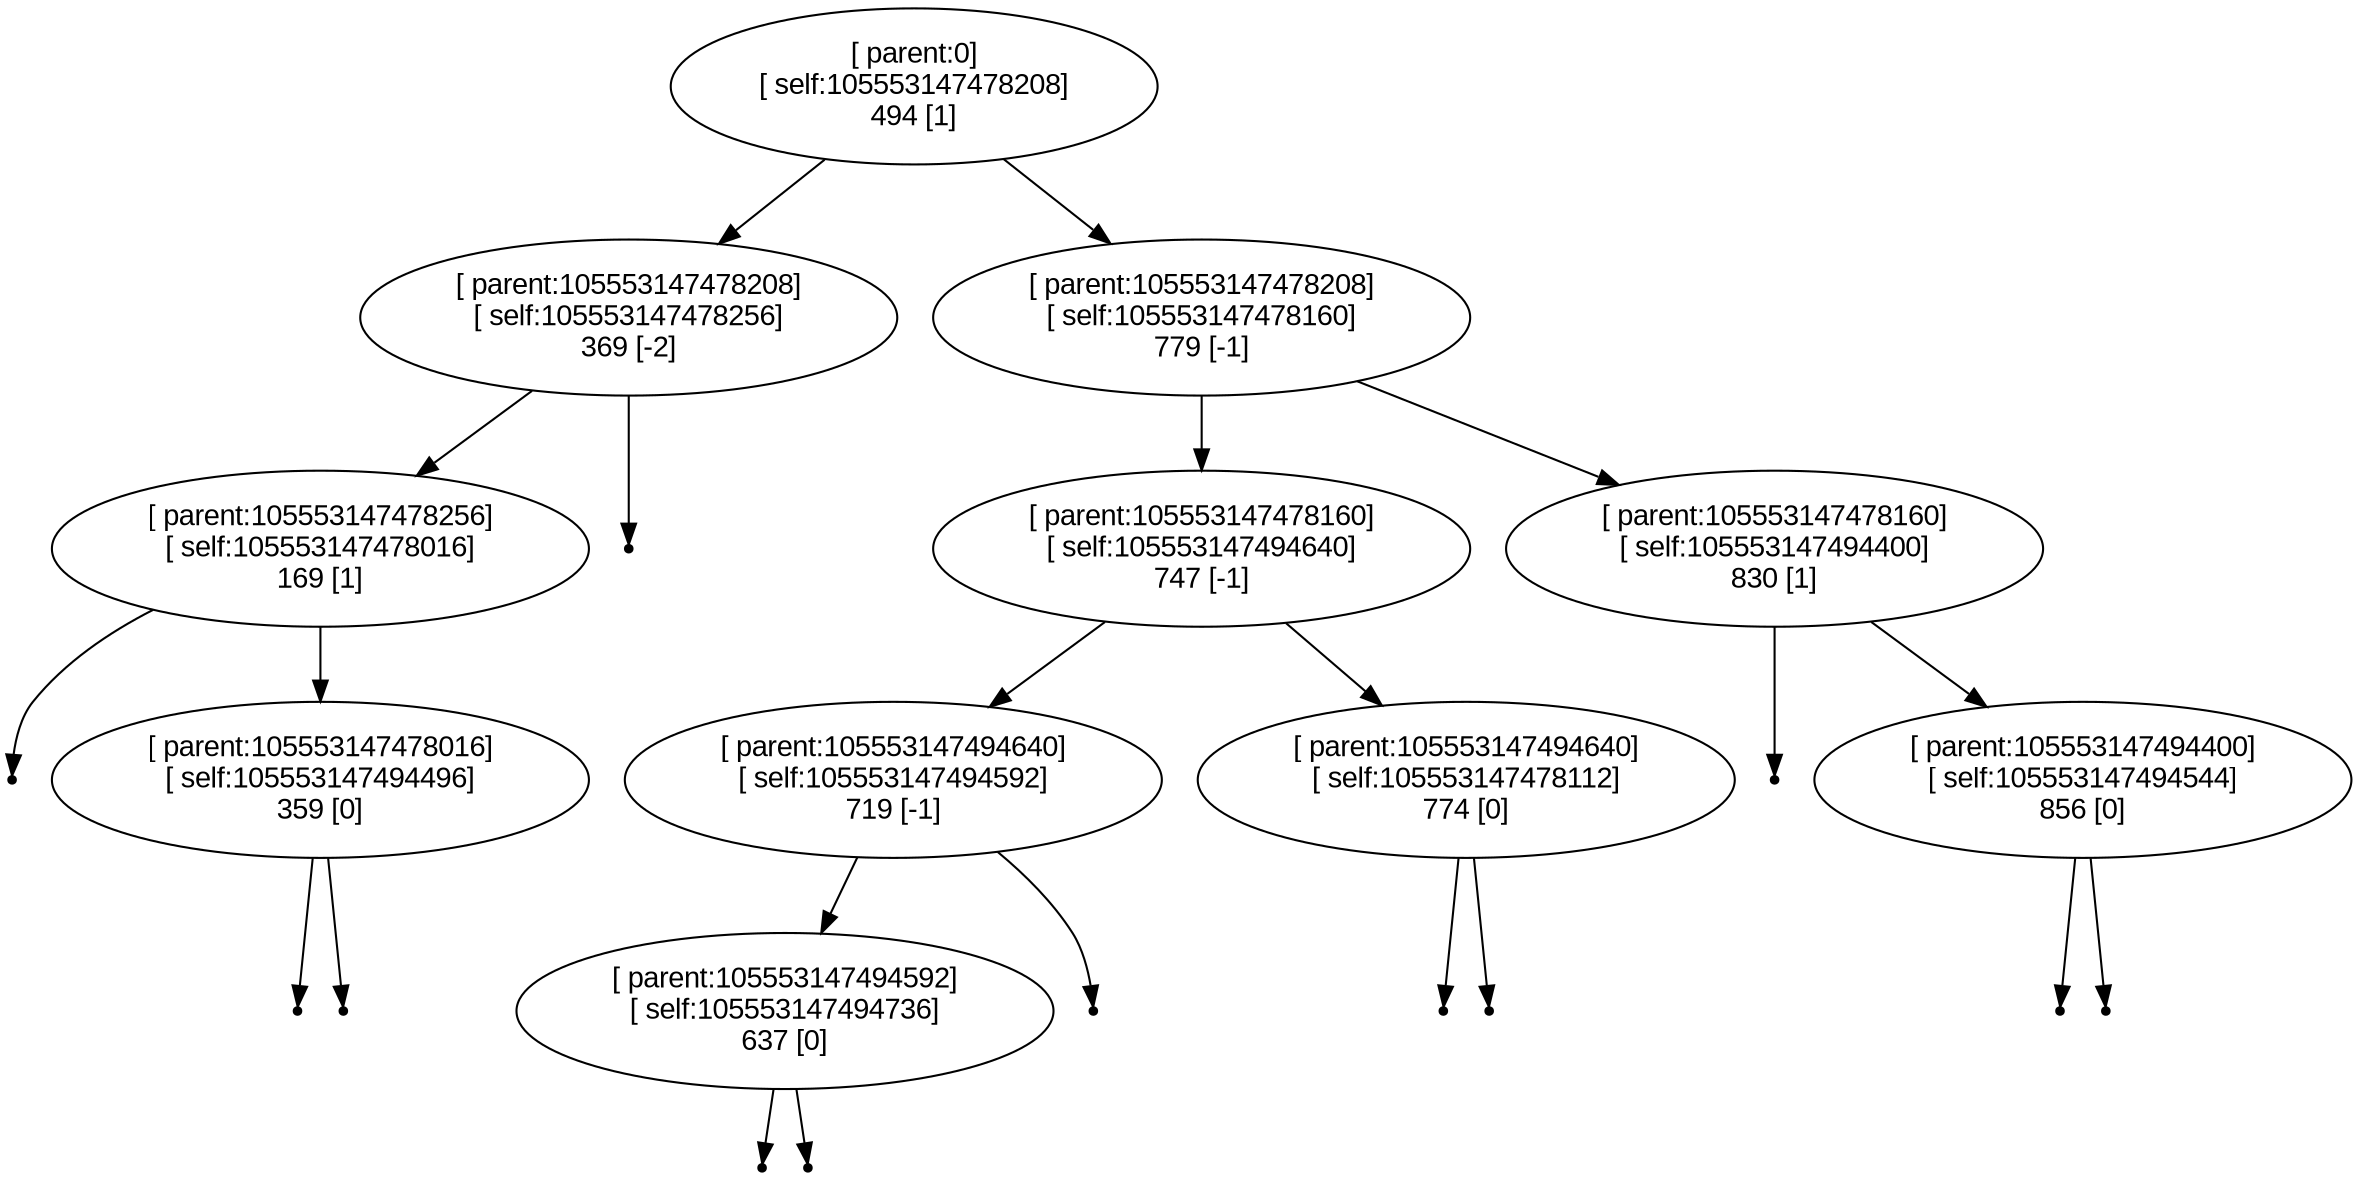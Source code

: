 digraph BST {
    node [fontname="Arial"];
    "[ parent:0]
[ self:105553147478208]
494 [1]" -> "[ parent:105553147478208]
[ self:105553147478256]
369 [-2]";
    "[ parent:0]
[ self:105553147478208]
494 [1]" -> "[ parent:105553147478208]
[ self:105553147478160]
779 [-1]";
    "[ parent:105553147478208]
[ self:105553147478256]
369 [-2]" -> "[ parent:105553147478256]
[ self:105553147478016]
169 [1]";
    null87 [shape=point];
    "[ parent:105553147478208]
[ self:105553147478256]
369 [-2]" -> "null87"
    null88 [shape=point];
    "[ parent:105553147478256]
[ self:105553147478016]
169 [1]" -> "null88"
    "[ parent:105553147478256]
[ self:105553147478016]
169 [1]" -> "[ parent:105553147478016]
[ self:105553147494496]
359 [0]";
    null89 [shape=point];
    "[ parent:105553147478016]
[ self:105553147494496]
359 [0]" -> "null89"
    null90 [shape=point];
    "[ parent:105553147478016]
[ self:105553147494496]
359 [0]" -> "null90"
    "[ parent:105553147478208]
[ self:105553147478160]
779 [-1]" -> "[ parent:105553147478160]
[ self:105553147494640]
747 [-1]";
    "[ parent:105553147478208]
[ self:105553147478160]
779 [-1]" -> "[ parent:105553147478160]
[ self:105553147494400]
830 [1]";
    "[ parent:105553147478160]
[ self:105553147494640]
747 [-1]" -> "[ parent:105553147494640]
[ self:105553147494592]
719 [-1]";
    "[ parent:105553147478160]
[ self:105553147494640]
747 [-1]" -> "[ parent:105553147494640]
[ self:105553147478112]
774 [0]";
    "[ parent:105553147494640]
[ self:105553147494592]
719 [-1]" -> "[ parent:105553147494592]
[ self:105553147494736]
637 [0]";
    null91 [shape=point];
    "[ parent:105553147494640]
[ self:105553147494592]
719 [-1]" -> "null91"
    null92 [shape=point];
    "[ parent:105553147494592]
[ self:105553147494736]
637 [0]" -> "null92"
    null93 [shape=point];
    "[ parent:105553147494592]
[ self:105553147494736]
637 [0]" -> "null93"
    null94 [shape=point];
    "[ parent:105553147494640]
[ self:105553147478112]
774 [0]" -> "null94"
    null95 [shape=point];
    "[ parent:105553147494640]
[ self:105553147478112]
774 [0]" -> "null95"
    null96 [shape=point];
    "[ parent:105553147478160]
[ self:105553147494400]
830 [1]" -> "null96"
    "[ parent:105553147478160]
[ self:105553147494400]
830 [1]" -> "[ parent:105553147494400]
[ self:105553147494544]
856 [0]";
    null97 [shape=point];
    "[ parent:105553147494400]
[ self:105553147494544]
856 [0]" -> "null97"
    null98 [shape=point];
    "[ parent:105553147494400]
[ self:105553147494544]
856 [0]" -> "null98"
}
